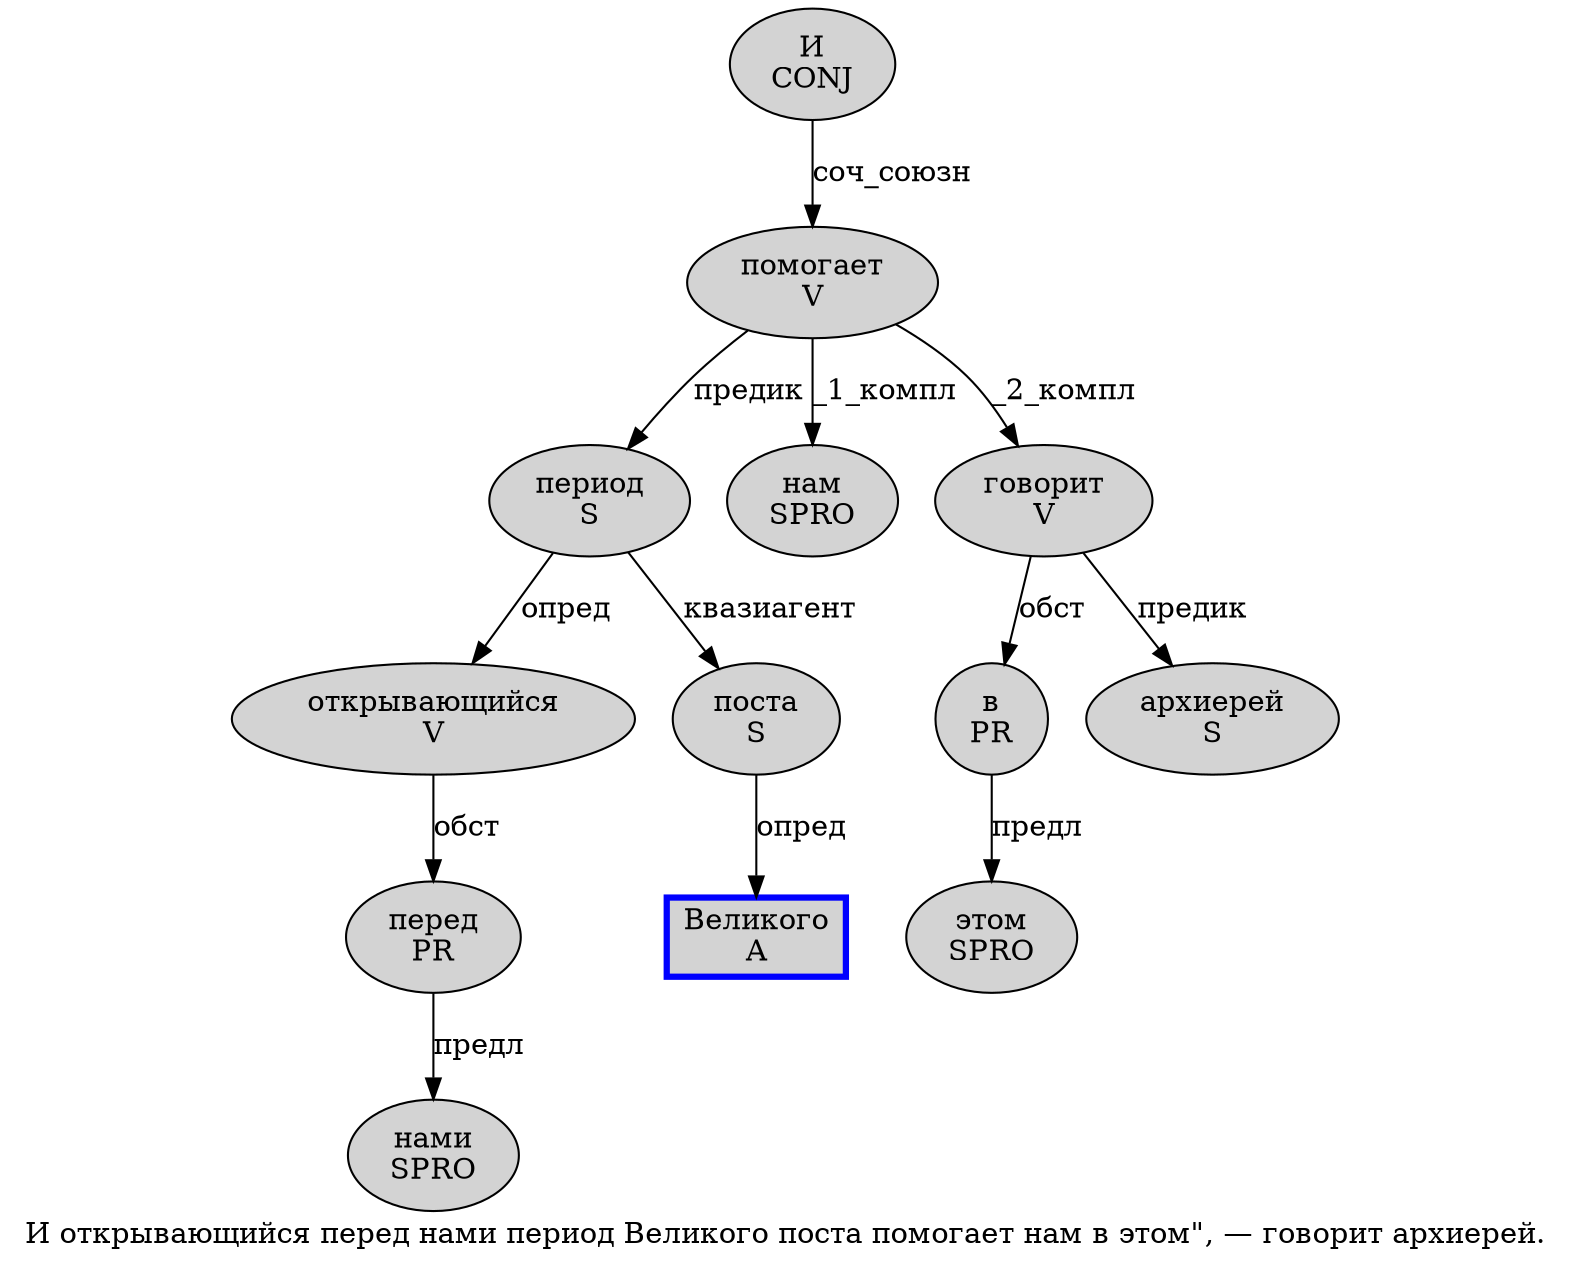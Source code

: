 digraph SENTENCE_1073 {
	graph [label="И открывающийся перед нами период Великого поста помогает нам в этом\", — говорит архиерей."]
	node [style=filled]
		0 [label="И
CONJ" color="" fillcolor=lightgray penwidth=1 shape=ellipse]
		1 [label="открывающийся
V" color="" fillcolor=lightgray penwidth=1 shape=ellipse]
		2 [label="перед
PR" color="" fillcolor=lightgray penwidth=1 shape=ellipse]
		3 [label="нами
SPRO" color="" fillcolor=lightgray penwidth=1 shape=ellipse]
		4 [label="период
S" color="" fillcolor=lightgray penwidth=1 shape=ellipse]
		5 [label="Великого
A" color=blue fillcolor=lightgray penwidth=3 shape=box]
		6 [label="поста
S" color="" fillcolor=lightgray penwidth=1 shape=ellipse]
		7 [label="помогает
V" color="" fillcolor=lightgray penwidth=1 shape=ellipse]
		8 [label="нам
SPRO" color="" fillcolor=lightgray penwidth=1 shape=ellipse]
		9 [label="в
PR" color="" fillcolor=lightgray penwidth=1 shape=ellipse]
		10 [label="этом
SPRO" color="" fillcolor=lightgray penwidth=1 shape=ellipse]
		14 [label="говорит
V" color="" fillcolor=lightgray penwidth=1 shape=ellipse]
		15 [label="архиерей
S" color="" fillcolor=lightgray penwidth=1 shape=ellipse]
			4 -> 1 [label="опред"]
			4 -> 6 [label="квазиагент"]
			0 -> 7 [label="соч_союзн"]
			14 -> 9 [label="обст"]
			14 -> 15 [label="предик"]
			2 -> 3 [label="предл"]
			1 -> 2 [label="обст"]
			6 -> 5 [label="опред"]
			9 -> 10 [label="предл"]
			7 -> 4 [label="предик"]
			7 -> 8 [label="_1_компл"]
			7 -> 14 [label="_2_компл"]
}